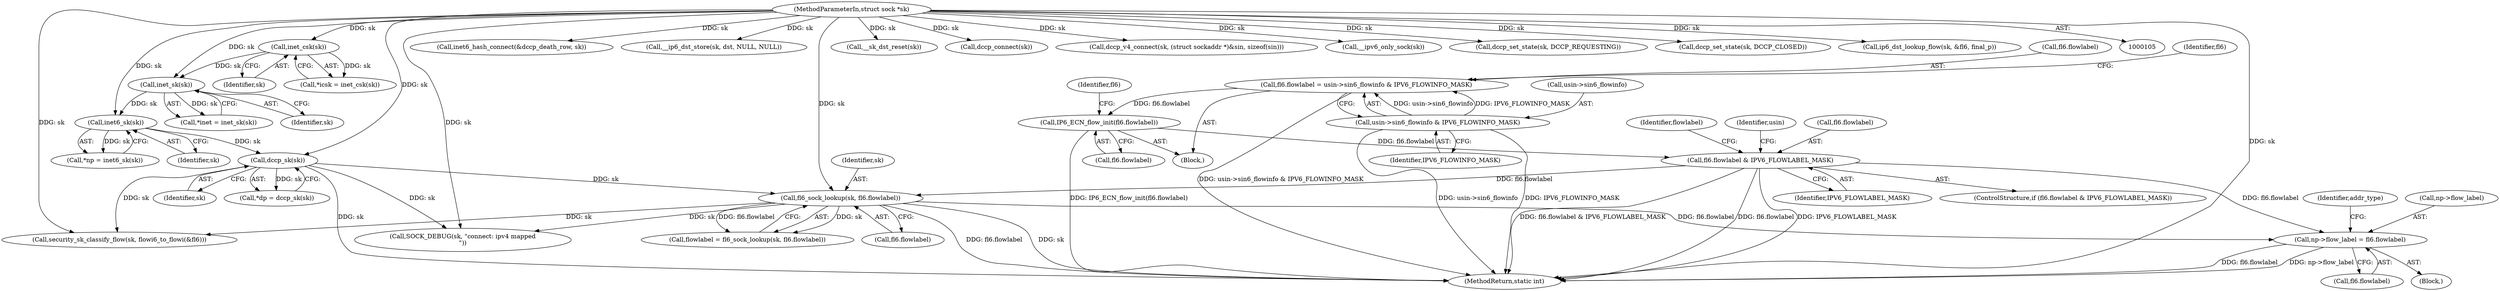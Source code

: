 digraph "0_linux_45f6fad84cc305103b28d73482b344d7f5b76f39@pointer" {
"1000296" [label="(Call,np->flow_label = fl6.flowlabel)"];
"1000201" [label="(Call,fl6_sock_lookup(sk, fl6.flowlabel))"];
"1000134" [label="(Call,dccp_sk(sk))"];
"1000129" [label="(Call,inet6_sk(sk))"];
"1000124" [label="(Call,inet_sk(sk))"];
"1000119" [label="(Call,inet_csk(sk))"];
"1000106" [label="(MethodParameterIn,struct sock *sk)"];
"1000192" [label="(Call,fl6.flowlabel & IPV6_FLOWLABEL_MASK)"];
"1000187" [label="(Call,IP6_ECN_flow_init(fl6.flowlabel))"];
"1000178" [label="(Call,fl6.flowlabel = usin->sin6_flowinfo & IPV6_FLOWINFO_MASK)"];
"1000182" [label="(Call,usin->sin6_flowinfo & IPV6_FLOWINFO_MASK)"];
"1000456" [label="(Call,security_sk_classify_flow(sk, flowi6_to_flowi(&fl6)))"];
"1000130" [label="(Identifier,sk)"];
"1000189" [label="(Identifier,fl6)"];
"1000109" [label="(Block,)"];
"1000558" [label="(Call,inet6_hash_connect(&dccp_death_row, sk))"];
"1000117" [label="(Call,*icsk = inet_csk(sk))"];
"1000125" [label="(Identifier,sk)"];
"1000515" [label="(Call,__ip6_dst_store(sk, dst, NULL, NULL))"];
"1000219" [label="(Identifier,usin)"];
"1000106" [label="(MethodParameterIn,struct sock *sk)"];
"1000199" [label="(Call,flowlabel = fl6_sock_lookup(sk, fl6.flowlabel))"];
"1000182" [label="(Call,usin->sin6_flowinfo & IPV6_FLOWINFO_MASK)"];
"1000179" [label="(Call,fl6.flowlabel)"];
"1000315" [label="(Call,SOCK_DEBUG(sk, \"connect: ipv4 mapped\n\"))"];
"1000120" [label="(Identifier,sk)"];
"1000297" [label="(Call,np->flow_label)"];
"1000194" [label="(Identifier,fl6)"];
"1000196" [label="(Identifier,IPV6_FLOWLABEL_MASK)"];
"1000599" [label="(Call,__sk_dst_reset(sk))"];
"1000127" [label="(Call,*np = inet6_sk(sk))"];
"1000188" [label="(Call,fl6.flowlabel)"];
"1000119" [label="(Call,inet_csk(sk))"];
"1000588" [label="(Call,dccp_connect(sk))"];
"1000124" [label="(Call,inet_sk(sk))"];
"1000178" [label="(Call,fl6.flowlabel = usin->sin6_flowinfo & IPV6_FLOWINFO_MASK)"];
"1000362" [label="(Call,dccp_v4_connect(sk, (struct sockaddr *)&sin, sizeof(sin)))"];
"1000319" [label="(Call,__ipv6_only_sock(sk))"];
"1000193" [label="(Call,fl6.flowlabel)"];
"1000135" [label="(Identifier,sk)"];
"1000300" [label="(Call,fl6.flowlabel)"];
"1000191" [label="(ControlStructure,if (fl6.flowlabel & IPV6_FLOWLABEL_MASK))"];
"1000129" [label="(Call,inet6_sk(sk))"];
"1000553" [label="(Call,dccp_set_state(sk, DCCP_REQUESTING))"];
"1000186" [label="(Identifier,IPV6_FLOWINFO_MASK)"];
"1000187" [label="(Call,IP6_ECN_flow_init(fl6.flowlabel))"];
"1000200" [label="(Identifier,flowlabel)"];
"1000192" [label="(Call,fl6.flowlabel & IPV6_FLOWLABEL_MASK)"];
"1000183" [label="(Call,usin->sin6_flowinfo)"];
"1000596" [label="(Call,dccp_set_state(sk, DCCP_CLOSED))"];
"1000201" [label="(Call,fl6_sock_lookup(sk, fl6.flowlabel))"];
"1000203" [label="(Call,fl6.flowlabel)"];
"1000134" [label="(Call,dccp_sk(sk))"];
"1000177" [label="(Block,)"];
"1000296" [label="(Call,np->flow_label = fl6.flowlabel)"];
"1000202" [label="(Identifier,sk)"];
"1000122" [label="(Call,*inet = inet_sk(sk))"];
"1000473" [label="(Call,ip6_dst_lookup_flow(sk, &fl6, final_p))"];
"1000132" [label="(Call,*dp = dccp_sk(sk))"];
"1000305" [label="(Identifier,addr_type)"];
"1000614" [label="(MethodReturn,static int)"];
"1000296" -> "1000109"  [label="AST: "];
"1000296" -> "1000300"  [label="CFG: "];
"1000297" -> "1000296"  [label="AST: "];
"1000300" -> "1000296"  [label="AST: "];
"1000305" -> "1000296"  [label="CFG: "];
"1000296" -> "1000614"  [label="DDG: fl6.flowlabel"];
"1000296" -> "1000614"  [label="DDG: np->flow_label"];
"1000201" -> "1000296"  [label="DDG: fl6.flowlabel"];
"1000192" -> "1000296"  [label="DDG: fl6.flowlabel"];
"1000201" -> "1000199"  [label="AST: "];
"1000201" -> "1000203"  [label="CFG: "];
"1000202" -> "1000201"  [label="AST: "];
"1000203" -> "1000201"  [label="AST: "];
"1000199" -> "1000201"  [label="CFG: "];
"1000201" -> "1000614"  [label="DDG: fl6.flowlabel"];
"1000201" -> "1000614"  [label="DDG: sk"];
"1000201" -> "1000199"  [label="DDG: sk"];
"1000201" -> "1000199"  [label="DDG: fl6.flowlabel"];
"1000134" -> "1000201"  [label="DDG: sk"];
"1000106" -> "1000201"  [label="DDG: sk"];
"1000192" -> "1000201"  [label="DDG: fl6.flowlabel"];
"1000201" -> "1000315"  [label="DDG: sk"];
"1000201" -> "1000456"  [label="DDG: sk"];
"1000134" -> "1000132"  [label="AST: "];
"1000134" -> "1000135"  [label="CFG: "];
"1000135" -> "1000134"  [label="AST: "];
"1000132" -> "1000134"  [label="CFG: "];
"1000134" -> "1000614"  [label="DDG: sk"];
"1000134" -> "1000132"  [label="DDG: sk"];
"1000129" -> "1000134"  [label="DDG: sk"];
"1000106" -> "1000134"  [label="DDG: sk"];
"1000134" -> "1000315"  [label="DDG: sk"];
"1000134" -> "1000456"  [label="DDG: sk"];
"1000129" -> "1000127"  [label="AST: "];
"1000129" -> "1000130"  [label="CFG: "];
"1000130" -> "1000129"  [label="AST: "];
"1000127" -> "1000129"  [label="CFG: "];
"1000129" -> "1000127"  [label="DDG: sk"];
"1000124" -> "1000129"  [label="DDG: sk"];
"1000106" -> "1000129"  [label="DDG: sk"];
"1000124" -> "1000122"  [label="AST: "];
"1000124" -> "1000125"  [label="CFG: "];
"1000125" -> "1000124"  [label="AST: "];
"1000122" -> "1000124"  [label="CFG: "];
"1000124" -> "1000122"  [label="DDG: sk"];
"1000119" -> "1000124"  [label="DDG: sk"];
"1000106" -> "1000124"  [label="DDG: sk"];
"1000119" -> "1000117"  [label="AST: "];
"1000119" -> "1000120"  [label="CFG: "];
"1000120" -> "1000119"  [label="AST: "];
"1000117" -> "1000119"  [label="CFG: "];
"1000119" -> "1000117"  [label="DDG: sk"];
"1000106" -> "1000119"  [label="DDG: sk"];
"1000106" -> "1000105"  [label="AST: "];
"1000106" -> "1000614"  [label="DDG: sk"];
"1000106" -> "1000315"  [label="DDG: sk"];
"1000106" -> "1000319"  [label="DDG: sk"];
"1000106" -> "1000362"  [label="DDG: sk"];
"1000106" -> "1000456"  [label="DDG: sk"];
"1000106" -> "1000473"  [label="DDG: sk"];
"1000106" -> "1000515"  [label="DDG: sk"];
"1000106" -> "1000553"  [label="DDG: sk"];
"1000106" -> "1000558"  [label="DDG: sk"];
"1000106" -> "1000588"  [label="DDG: sk"];
"1000106" -> "1000596"  [label="DDG: sk"];
"1000106" -> "1000599"  [label="DDG: sk"];
"1000192" -> "1000191"  [label="AST: "];
"1000192" -> "1000196"  [label="CFG: "];
"1000193" -> "1000192"  [label="AST: "];
"1000196" -> "1000192"  [label="AST: "];
"1000200" -> "1000192"  [label="CFG: "];
"1000219" -> "1000192"  [label="CFG: "];
"1000192" -> "1000614"  [label="DDG: fl6.flowlabel"];
"1000192" -> "1000614"  [label="DDG: IPV6_FLOWLABEL_MASK"];
"1000192" -> "1000614"  [label="DDG: fl6.flowlabel & IPV6_FLOWLABEL_MASK"];
"1000187" -> "1000192"  [label="DDG: fl6.flowlabel"];
"1000187" -> "1000177"  [label="AST: "];
"1000187" -> "1000188"  [label="CFG: "];
"1000188" -> "1000187"  [label="AST: "];
"1000194" -> "1000187"  [label="CFG: "];
"1000187" -> "1000614"  [label="DDG: IP6_ECN_flow_init(fl6.flowlabel)"];
"1000178" -> "1000187"  [label="DDG: fl6.flowlabel"];
"1000178" -> "1000177"  [label="AST: "];
"1000178" -> "1000182"  [label="CFG: "];
"1000179" -> "1000178"  [label="AST: "];
"1000182" -> "1000178"  [label="AST: "];
"1000189" -> "1000178"  [label="CFG: "];
"1000178" -> "1000614"  [label="DDG: usin->sin6_flowinfo & IPV6_FLOWINFO_MASK"];
"1000182" -> "1000178"  [label="DDG: usin->sin6_flowinfo"];
"1000182" -> "1000178"  [label="DDG: IPV6_FLOWINFO_MASK"];
"1000182" -> "1000186"  [label="CFG: "];
"1000183" -> "1000182"  [label="AST: "];
"1000186" -> "1000182"  [label="AST: "];
"1000182" -> "1000614"  [label="DDG: IPV6_FLOWINFO_MASK"];
"1000182" -> "1000614"  [label="DDG: usin->sin6_flowinfo"];
}
